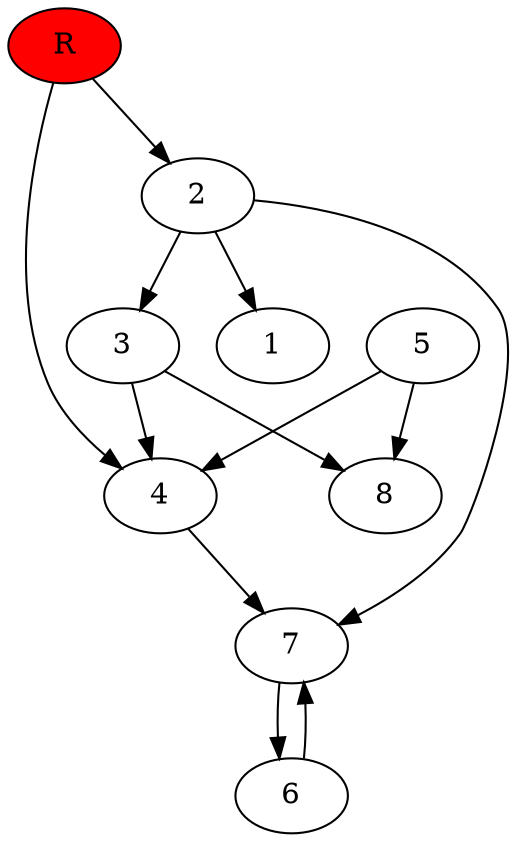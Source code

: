 digraph prb25355 {
	1
	2
	3
	4
	5
	6
	7
	8
	R [fillcolor="#ff0000" style=filled]
	2 -> 1
	2 -> 3
	2 -> 7
	3 -> 4
	3 -> 8
	4 -> 7
	5 -> 4
	5 -> 8
	6 -> 7
	7 -> 6
	R -> 2
	R -> 4
}
